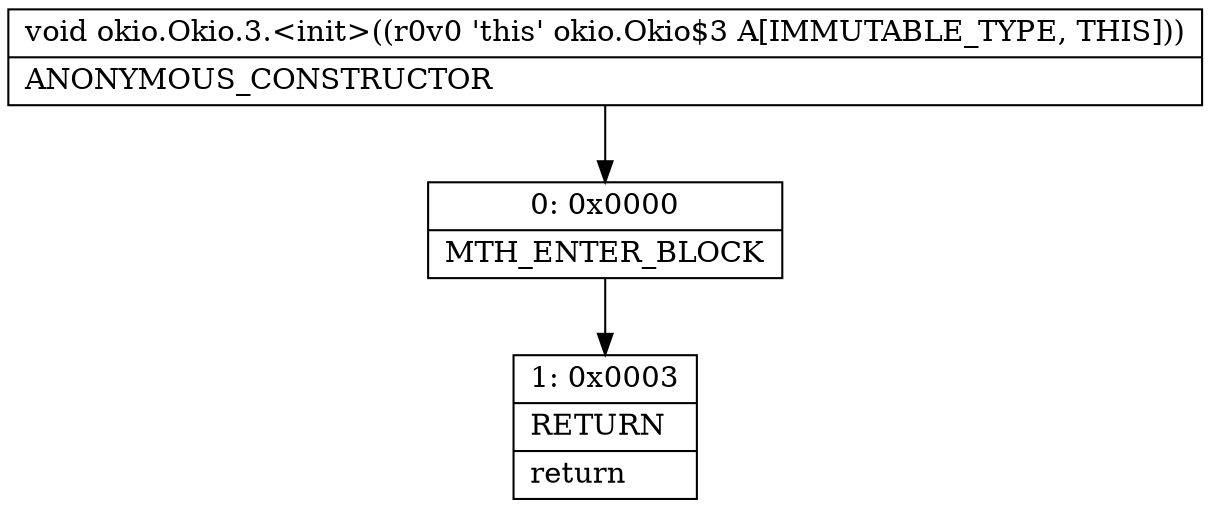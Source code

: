 digraph "CFG forokio.Okio.3.\<init\>()V" {
Node_0 [shape=record,label="{0\:\ 0x0000|MTH_ENTER_BLOCK\l}"];
Node_1 [shape=record,label="{1\:\ 0x0003|RETURN\l|return\l}"];
MethodNode[shape=record,label="{void okio.Okio.3.\<init\>((r0v0 'this' okio.Okio$3 A[IMMUTABLE_TYPE, THIS]))  | ANONYMOUS_CONSTRUCTOR\l}"];
MethodNode -> Node_0;
Node_0 -> Node_1;
}

